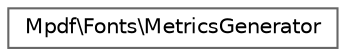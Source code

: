 digraph "Graphical Class Hierarchy"
{
 // LATEX_PDF_SIZE
  bgcolor="transparent";
  edge [fontname=Helvetica,fontsize=10,labelfontname=Helvetica,labelfontsize=10];
  node [fontname=Helvetica,fontsize=10,shape=box,height=0.2,width=0.4];
  rankdir="LR";
  Node0 [id="Node000000",label="Mpdf\\Fonts\\MetricsGenerator",height=0.2,width=0.4,color="grey40", fillcolor="white", style="filled",URL="$classMpdf_1_1Fonts_1_1MetricsGenerator.html",tooltip=" "];
}
